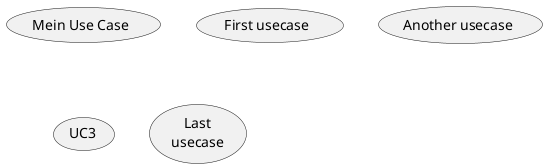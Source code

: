 @startuml
(Mein Use Case) as UC1

(First usecase)
(Another usecase) as (UC2)

usecase UC3
usecase (Last\nusecase) as UC4

@enduml
